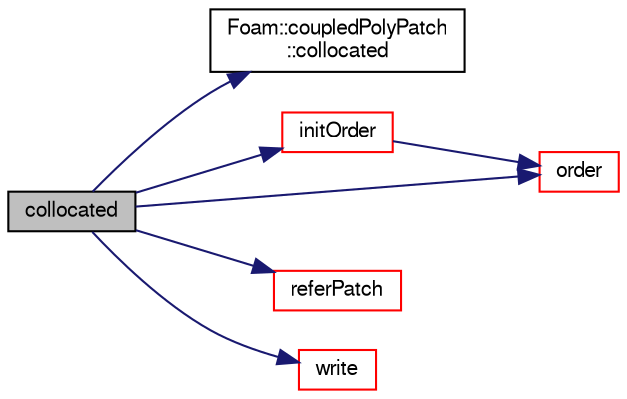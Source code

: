 digraph "collocated"
{
  bgcolor="transparent";
  edge [fontname="FreeSans",fontsize="10",labelfontname="FreeSans",labelfontsize="10"];
  node [fontname="FreeSans",fontsize="10",shape=record];
  rankdir="LR";
  Node1880 [label="collocated",height=0.2,width=0.4,color="black", fillcolor="grey75", style="filled", fontcolor="black"];
  Node1880 -> Node1881 [color="midnightblue",fontsize="10",style="solid",fontname="FreeSans"];
  Node1881 [label="Foam::coupledPolyPatch\l::collocated",height=0.2,width=0.4,color="black",URL="$a27426.html#ad389b83220c77346326729036d47c34a",tooltip="Are faces collocated. Either size 0,1 or length of patch. "];
  Node1880 -> Node1882 [color="midnightblue",fontsize="10",style="solid",fontname="FreeSans"];
  Node1882 [label="initOrder",height=0.2,width=0.4,color="red",URL="$a27458.html#a644d6229ea284692666de14387870409",tooltip="Initialize ordering for primitivePatch. Does not. "];
  Node1882 -> Node1968 [color="midnightblue",fontsize="10",style="solid",fontname="FreeSans"];
  Node1968 [label="order",height=0.2,width=0.4,color="red",URL="$a27458.html#aa9533329384a73e819a040bcde1b4b3d",tooltip="Return new ordering for primitivePatch. "];
  Node1880 -> Node1968 [color="midnightblue",fontsize="10",style="solid",fontname="FreeSans"];
  Node1880 -> Node1969 [color="midnightblue",fontsize="10",style="solid",fontname="FreeSans"];
  Node1969 [label="referPatch",height=0.2,width=0.4,color="red",URL="$a27458.html#aca51647def8ec2c3e05940f722e1dc6e"];
  Node1880 -> Node2014 [color="midnightblue",fontsize="10",style="solid",fontname="FreeSans"];
  Node2014 [label="write",height=0.2,width=0.4,color="red",URL="$a27458.html#a293fdfec8bdfbd5c3913ab4c9f3454ff",tooltip="Write the polyPatch data as a dictionary. "];
}
